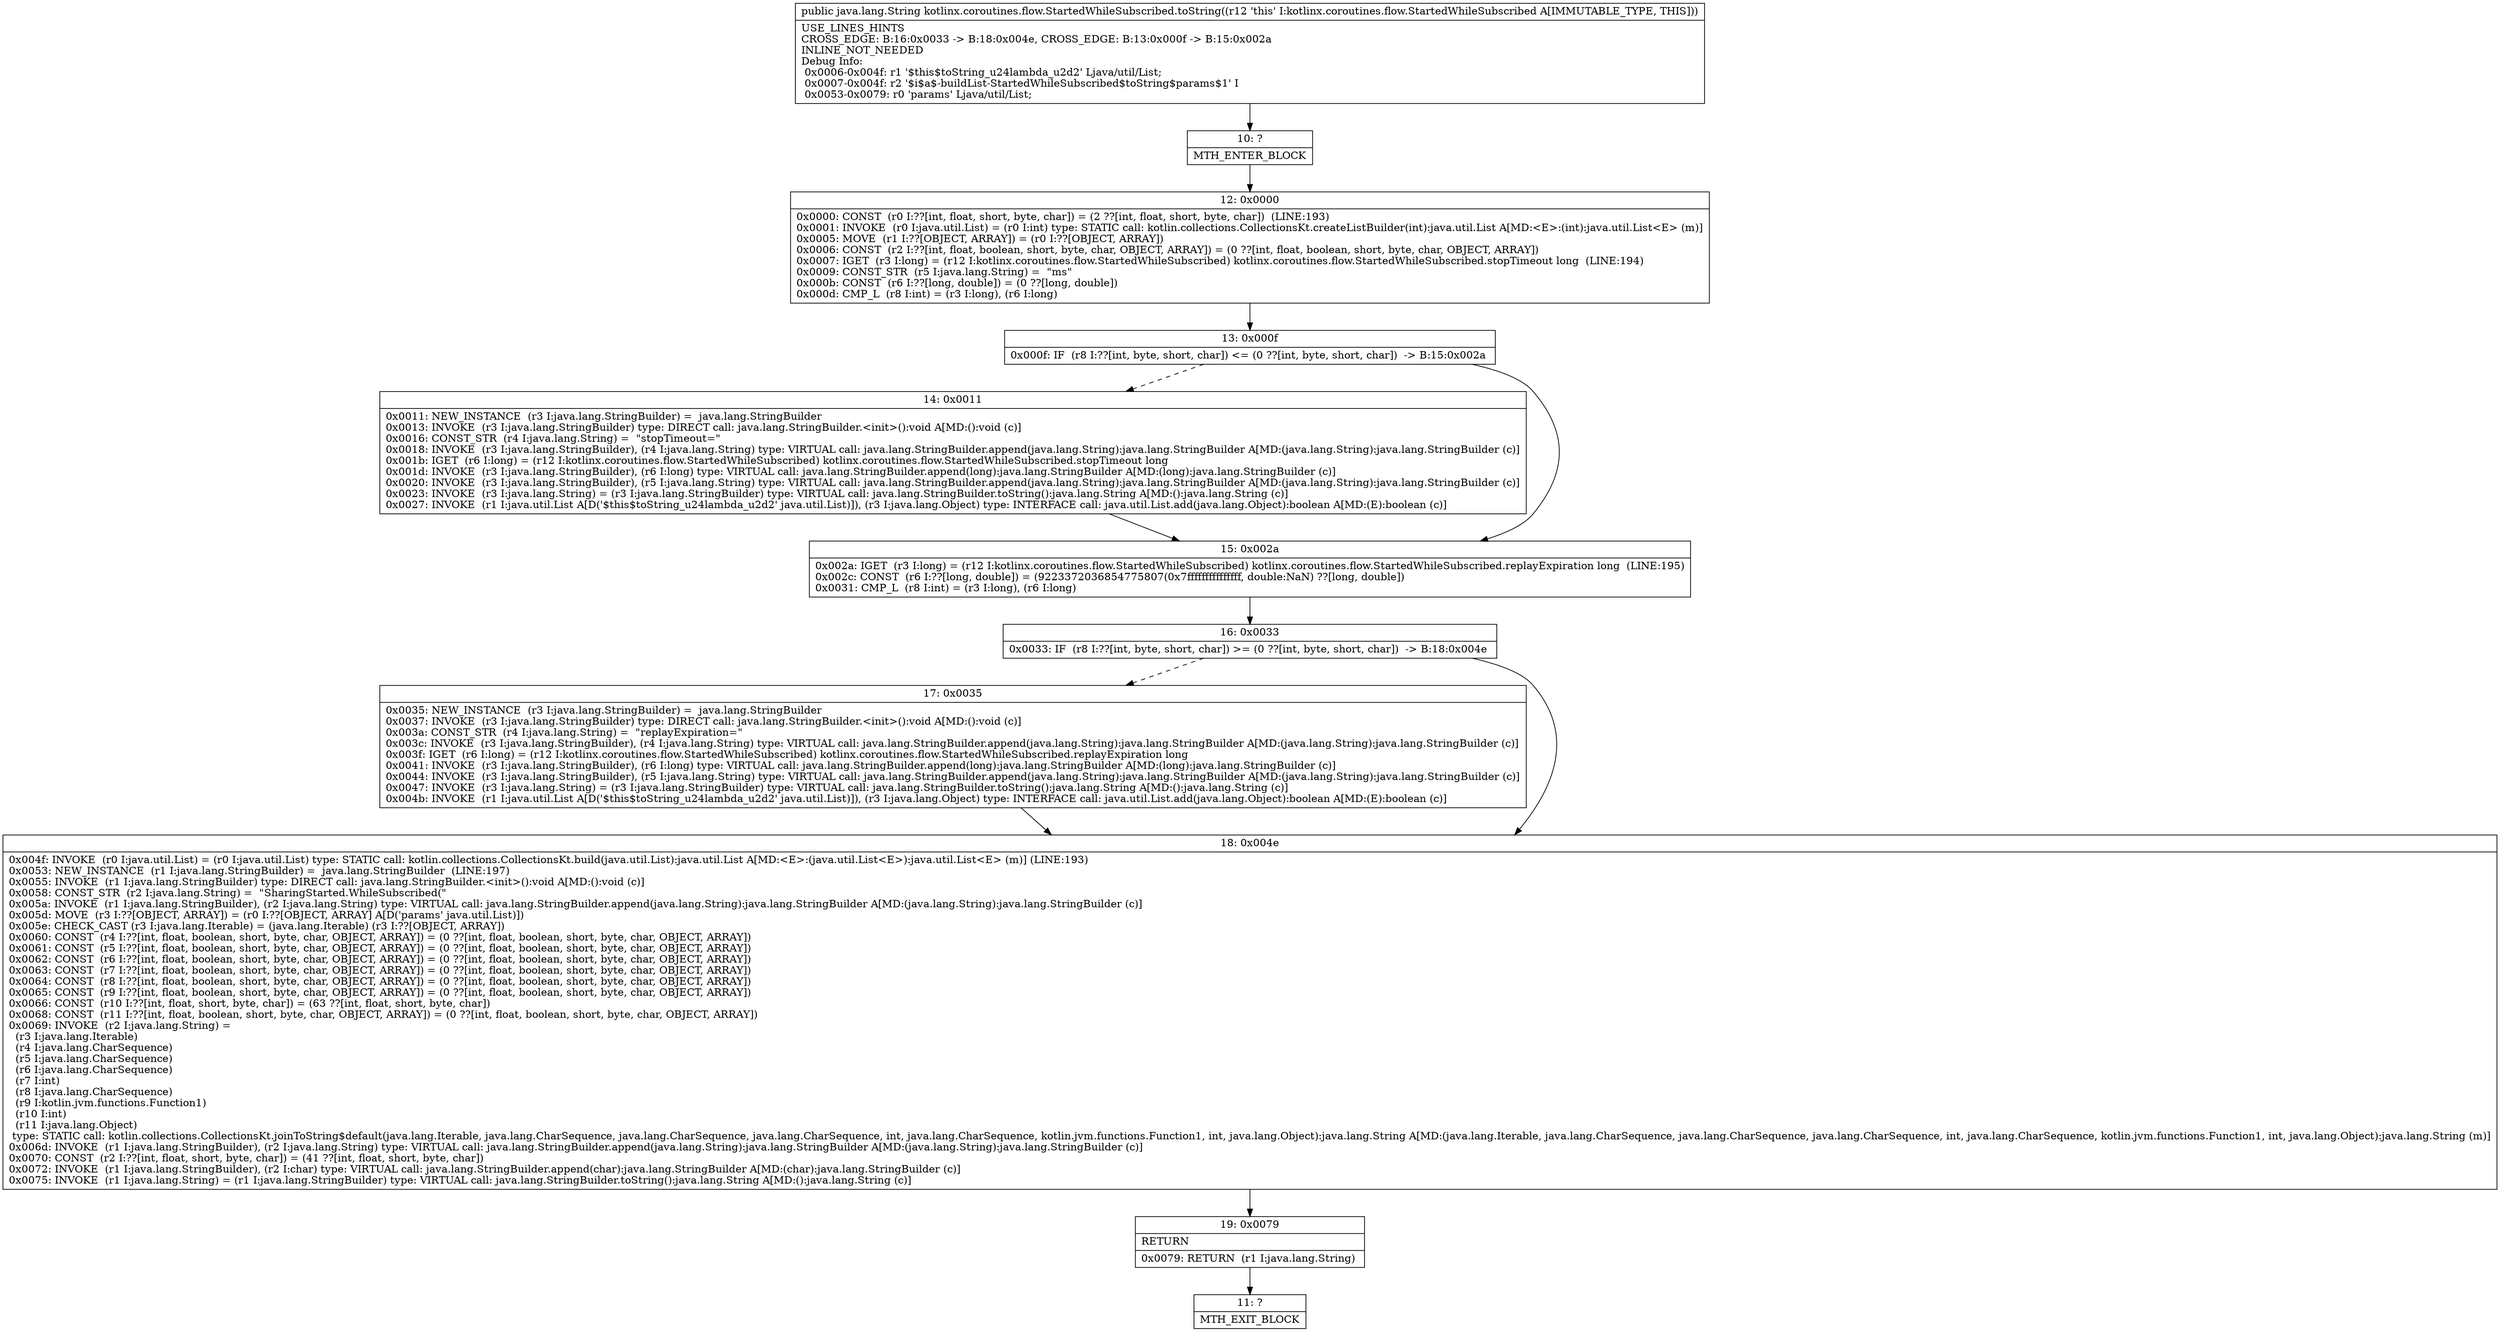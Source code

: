 digraph "CFG forkotlinx.coroutines.flow.StartedWhileSubscribed.toString()Ljava\/lang\/String;" {
Node_10 [shape=record,label="{10\:\ ?|MTH_ENTER_BLOCK\l}"];
Node_12 [shape=record,label="{12\:\ 0x0000|0x0000: CONST  (r0 I:??[int, float, short, byte, char]) = (2 ??[int, float, short, byte, char])  (LINE:193)\l0x0001: INVOKE  (r0 I:java.util.List) = (r0 I:int) type: STATIC call: kotlin.collections.CollectionsKt.createListBuilder(int):java.util.List A[MD:\<E\>:(int):java.util.List\<E\> (m)]\l0x0005: MOVE  (r1 I:??[OBJECT, ARRAY]) = (r0 I:??[OBJECT, ARRAY]) \l0x0006: CONST  (r2 I:??[int, float, boolean, short, byte, char, OBJECT, ARRAY]) = (0 ??[int, float, boolean, short, byte, char, OBJECT, ARRAY]) \l0x0007: IGET  (r3 I:long) = (r12 I:kotlinx.coroutines.flow.StartedWhileSubscribed) kotlinx.coroutines.flow.StartedWhileSubscribed.stopTimeout long  (LINE:194)\l0x0009: CONST_STR  (r5 I:java.lang.String) =  \"ms\" \l0x000b: CONST  (r6 I:??[long, double]) = (0 ??[long, double]) \l0x000d: CMP_L  (r8 I:int) = (r3 I:long), (r6 I:long) \l}"];
Node_13 [shape=record,label="{13\:\ 0x000f|0x000f: IF  (r8 I:??[int, byte, short, char]) \<= (0 ??[int, byte, short, char])  \-\> B:15:0x002a \l}"];
Node_14 [shape=record,label="{14\:\ 0x0011|0x0011: NEW_INSTANCE  (r3 I:java.lang.StringBuilder) =  java.lang.StringBuilder \l0x0013: INVOKE  (r3 I:java.lang.StringBuilder) type: DIRECT call: java.lang.StringBuilder.\<init\>():void A[MD:():void (c)]\l0x0016: CONST_STR  (r4 I:java.lang.String) =  \"stopTimeout=\" \l0x0018: INVOKE  (r3 I:java.lang.StringBuilder), (r4 I:java.lang.String) type: VIRTUAL call: java.lang.StringBuilder.append(java.lang.String):java.lang.StringBuilder A[MD:(java.lang.String):java.lang.StringBuilder (c)]\l0x001b: IGET  (r6 I:long) = (r12 I:kotlinx.coroutines.flow.StartedWhileSubscribed) kotlinx.coroutines.flow.StartedWhileSubscribed.stopTimeout long \l0x001d: INVOKE  (r3 I:java.lang.StringBuilder), (r6 I:long) type: VIRTUAL call: java.lang.StringBuilder.append(long):java.lang.StringBuilder A[MD:(long):java.lang.StringBuilder (c)]\l0x0020: INVOKE  (r3 I:java.lang.StringBuilder), (r5 I:java.lang.String) type: VIRTUAL call: java.lang.StringBuilder.append(java.lang.String):java.lang.StringBuilder A[MD:(java.lang.String):java.lang.StringBuilder (c)]\l0x0023: INVOKE  (r3 I:java.lang.String) = (r3 I:java.lang.StringBuilder) type: VIRTUAL call: java.lang.StringBuilder.toString():java.lang.String A[MD:():java.lang.String (c)]\l0x0027: INVOKE  (r1 I:java.util.List A[D('$this$toString_u24lambda_u2d2' java.util.List)]), (r3 I:java.lang.Object) type: INTERFACE call: java.util.List.add(java.lang.Object):boolean A[MD:(E):boolean (c)]\l}"];
Node_15 [shape=record,label="{15\:\ 0x002a|0x002a: IGET  (r3 I:long) = (r12 I:kotlinx.coroutines.flow.StartedWhileSubscribed) kotlinx.coroutines.flow.StartedWhileSubscribed.replayExpiration long  (LINE:195)\l0x002c: CONST  (r6 I:??[long, double]) = (9223372036854775807(0x7fffffffffffffff, double:NaN) ??[long, double]) \l0x0031: CMP_L  (r8 I:int) = (r3 I:long), (r6 I:long) \l}"];
Node_16 [shape=record,label="{16\:\ 0x0033|0x0033: IF  (r8 I:??[int, byte, short, char]) \>= (0 ??[int, byte, short, char])  \-\> B:18:0x004e \l}"];
Node_17 [shape=record,label="{17\:\ 0x0035|0x0035: NEW_INSTANCE  (r3 I:java.lang.StringBuilder) =  java.lang.StringBuilder \l0x0037: INVOKE  (r3 I:java.lang.StringBuilder) type: DIRECT call: java.lang.StringBuilder.\<init\>():void A[MD:():void (c)]\l0x003a: CONST_STR  (r4 I:java.lang.String) =  \"replayExpiration=\" \l0x003c: INVOKE  (r3 I:java.lang.StringBuilder), (r4 I:java.lang.String) type: VIRTUAL call: java.lang.StringBuilder.append(java.lang.String):java.lang.StringBuilder A[MD:(java.lang.String):java.lang.StringBuilder (c)]\l0x003f: IGET  (r6 I:long) = (r12 I:kotlinx.coroutines.flow.StartedWhileSubscribed) kotlinx.coroutines.flow.StartedWhileSubscribed.replayExpiration long \l0x0041: INVOKE  (r3 I:java.lang.StringBuilder), (r6 I:long) type: VIRTUAL call: java.lang.StringBuilder.append(long):java.lang.StringBuilder A[MD:(long):java.lang.StringBuilder (c)]\l0x0044: INVOKE  (r3 I:java.lang.StringBuilder), (r5 I:java.lang.String) type: VIRTUAL call: java.lang.StringBuilder.append(java.lang.String):java.lang.StringBuilder A[MD:(java.lang.String):java.lang.StringBuilder (c)]\l0x0047: INVOKE  (r3 I:java.lang.String) = (r3 I:java.lang.StringBuilder) type: VIRTUAL call: java.lang.StringBuilder.toString():java.lang.String A[MD:():java.lang.String (c)]\l0x004b: INVOKE  (r1 I:java.util.List A[D('$this$toString_u24lambda_u2d2' java.util.List)]), (r3 I:java.lang.Object) type: INTERFACE call: java.util.List.add(java.lang.Object):boolean A[MD:(E):boolean (c)]\l}"];
Node_18 [shape=record,label="{18\:\ 0x004e|0x004f: INVOKE  (r0 I:java.util.List) = (r0 I:java.util.List) type: STATIC call: kotlin.collections.CollectionsKt.build(java.util.List):java.util.List A[MD:\<E\>:(java.util.List\<E\>):java.util.List\<E\> (m)] (LINE:193)\l0x0053: NEW_INSTANCE  (r1 I:java.lang.StringBuilder) =  java.lang.StringBuilder  (LINE:197)\l0x0055: INVOKE  (r1 I:java.lang.StringBuilder) type: DIRECT call: java.lang.StringBuilder.\<init\>():void A[MD:():void (c)]\l0x0058: CONST_STR  (r2 I:java.lang.String) =  \"SharingStarted.WhileSubscribed(\" \l0x005a: INVOKE  (r1 I:java.lang.StringBuilder), (r2 I:java.lang.String) type: VIRTUAL call: java.lang.StringBuilder.append(java.lang.String):java.lang.StringBuilder A[MD:(java.lang.String):java.lang.StringBuilder (c)]\l0x005d: MOVE  (r3 I:??[OBJECT, ARRAY]) = (r0 I:??[OBJECT, ARRAY] A[D('params' java.util.List)]) \l0x005e: CHECK_CAST (r3 I:java.lang.Iterable) = (java.lang.Iterable) (r3 I:??[OBJECT, ARRAY]) \l0x0060: CONST  (r4 I:??[int, float, boolean, short, byte, char, OBJECT, ARRAY]) = (0 ??[int, float, boolean, short, byte, char, OBJECT, ARRAY]) \l0x0061: CONST  (r5 I:??[int, float, boolean, short, byte, char, OBJECT, ARRAY]) = (0 ??[int, float, boolean, short, byte, char, OBJECT, ARRAY]) \l0x0062: CONST  (r6 I:??[int, float, boolean, short, byte, char, OBJECT, ARRAY]) = (0 ??[int, float, boolean, short, byte, char, OBJECT, ARRAY]) \l0x0063: CONST  (r7 I:??[int, float, boolean, short, byte, char, OBJECT, ARRAY]) = (0 ??[int, float, boolean, short, byte, char, OBJECT, ARRAY]) \l0x0064: CONST  (r8 I:??[int, float, boolean, short, byte, char, OBJECT, ARRAY]) = (0 ??[int, float, boolean, short, byte, char, OBJECT, ARRAY]) \l0x0065: CONST  (r9 I:??[int, float, boolean, short, byte, char, OBJECT, ARRAY]) = (0 ??[int, float, boolean, short, byte, char, OBJECT, ARRAY]) \l0x0066: CONST  (r10 I:??[int, float, short, byte, char]) = (63 ??[int, float, short, byte, char]) \l0x0068: CONST  (r11 I:??[int, float, boolean, short, byte, char, OBJECT, ARRAY]) = (0 ??[int, float, boolean, short, byte, char, OBJECT, ARRAY]) \l0x0069: INVOKE  (r2 I:java.lang.String) = \l  (r3 I:java.lang.Iterable)\l  (r4 I:java.lang.CharSequence)\l  (r5 I:java.lang.CharSequence)\l  (r6 I:java.lang.CharSequence)\l  (r7 I:int)\l  (r8 I:java.lang.CharSequence)\l  (r9 I:kotlin.jvm.functions.Function1)\l  (r10 I:int)\l  (r11 I:java.lang.Object)\l type: STATIC call: kotlin.collections.CollectionsKt.joinToString$default(java.lang.Iterable, java.lang.CharSequence, java.lang.CharSequence, java.lang.CharSequence, int, java.lang.CharSequence, kotlin.jvm.functions.Function1, int, java.lang.Object):java.lang.String A[MD:(java.lang.Iterable, java.lang.CharSequence, java.lang.CharSequence, java.lang.CharSequence, int, java.lang.CharSequence, kotlin.jvm.functions.Function1, int, java.lang.Object):java.lang.String (m)]\l0x006d: INVOKE  (r1 I:java.lang.StringBuilder), (r2 I:java.lang.String) type: VIRTUAL call: java.lang.StringBuilder.append(java.lang.String):java.lang.StringBuilder A[MD:(java.lang.String):java.lang.StringBuilder (c)]\l0x0070: CONST  (r2 I:??[int, float, short, byte, char]) = (41 ??[int, float, short, byte, char]) \l0x0072: INVOKE  (r1 I:java.lang.StringBuilder), (r2 I:char) type: VIRTUAL call: java.lang.StringBuilder.append(char):java.lang.StringBuilder A[MD:(char):java.lang.StringBuilder (c)]\l0x0075: INVOKE  (r1 I:java.lang.String) = (r1 I:java.lang.StringBuilder) type: VIRTUAL call: java.lang.StringBuilder.toString():java.lang.String A[MD:():java.lang.String (c)]\l}"];
Node_19 [shape=record,label="{19\:\ 0x0079|RETURN\l|0x0079: RETURN  (r1 I:java.lang.String) \l}"];
Node_11 [shape=record,label="{11\:\ ?|MTH_EXIT_BLOCK\l}"];
MethodNode[shape=record,label="{public java.lang.String kotlinx.coroutines.flow.StartedWhileSubscribed.toString((r12 'this' I:kotlinx.coroutines.flow.StartedWhileSubscribed A[IMMUTABLE_TYPE, THIS]))  | USE_LINES_HINTS\lCROSS_EDGE: B:16:0x0033 \-\> B:18:0x004e, CROSS_EDGE: B:13:0x000f \-\> B:15:0x002a\lINLINE_NOT_NEEDED\lDebug Info:\l  0x0006\-0x004f: r1 '$this$toString_u24lambda_u2d2' Ljava\/util\/List;\l  0x0007\-0x004f: r2 '$i$a$\-buildList\-StartedWhileSubscribed$toString$params$1' I\l  0x0053\-0x0079: r0 'params' Ljava\/util\/List;\l}"];
MethodNode -> Node_10;Node_10 -> Node_12;
Node_12 -> Node_13;
Node_13 -> Node_14[style=dashed];
Node_13 -> Node_15;
Node_14 -> Node_15;
Node_15 -> Node_16;
Node_16 -> Node_17[style=dashed];
Node_16 -> Node_18;
Node_17 -> Node_18;
Node_18 -> Node_19;
Node_19 -> Node_11;
}

